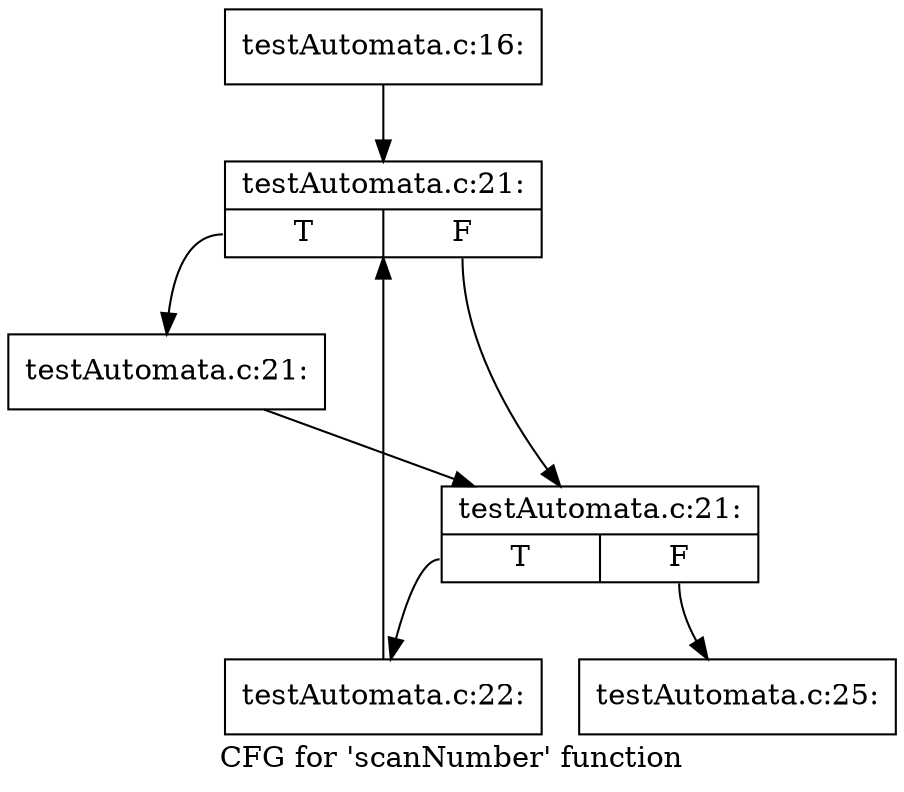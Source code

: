 digraph "CFG for 'scanNumber' function" {
	label="CFG for 'scanNumber' function";

	Node0x4fd70d0 [shape=record,label="{testAutomata.c:16:}"];
	Node0x4fd70d0 -> Node0x5006080;
	Node0x5006080 [shape=record,label="{testAutomata.c:21:|{<s0>T|<s1>F}}"];
	Node0x5006080:s0 -> Node0x5006370;
	Node0x5006080:s1 -> Node0x5006320;
	Node0x5006370 [shape=record,label="{testAutomata.c:21:}"];
	Node0x5006370 -> Node0x5006320;
	Node0x5006320 [shape=record,label="{testAutomata.c:21:|{<s0>T|<s1>F}}"];
	Node0x5006320:s0 -> Node0x5006a30;
	Node0x5006320:s1 -> Node0x50062a0;
	Node0x5006a30 [shape=record,label="{testAutomata.c:22:}"];
	Node0x5006a30 -> Node0x5006080;
	Node0x50062a0 [shape=record,label="{testAutomata.c:25:}"];
}
